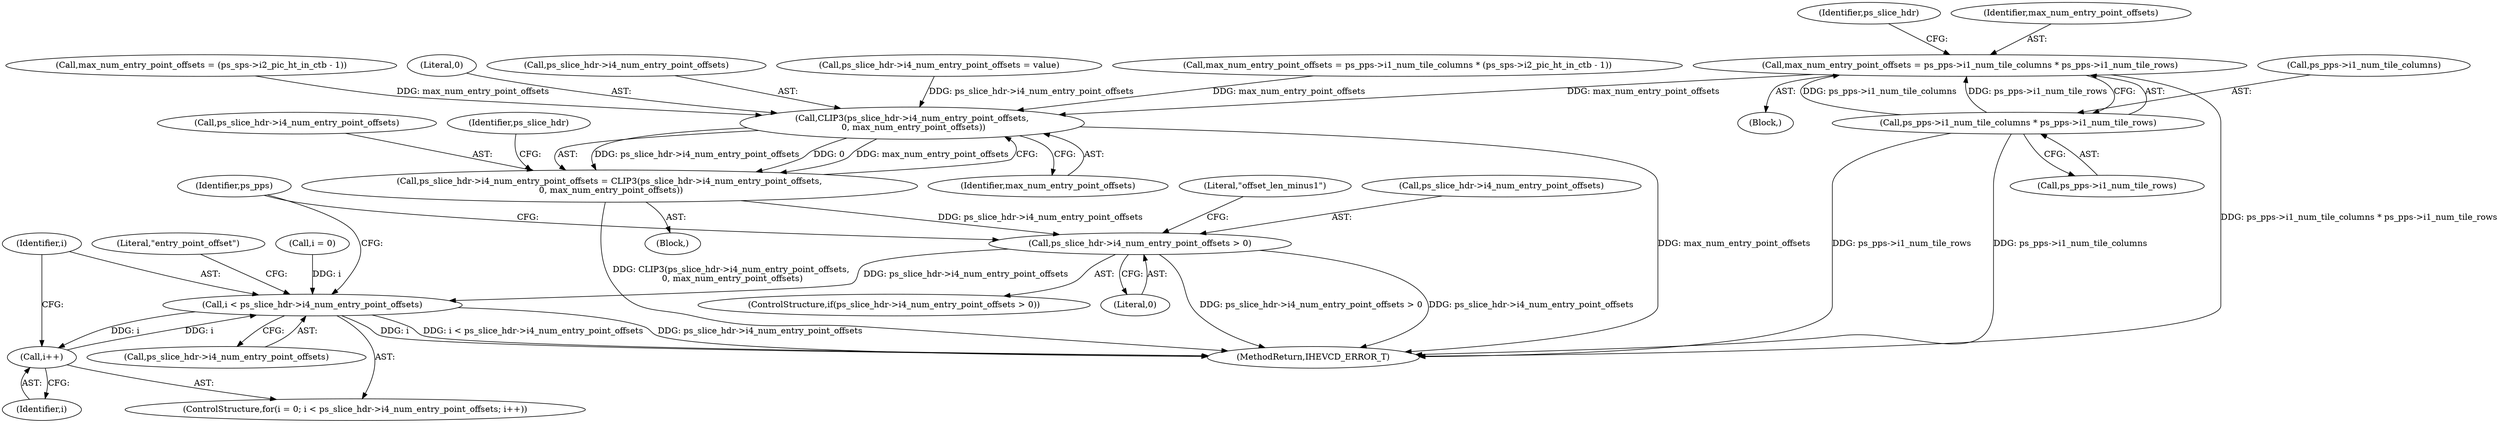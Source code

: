 digraph "0_Android_a1424724a00d62ac5efa0e27953eed66850d662f@integer" {
"1001920" [label="(Call,max_num_entry_point_offsets = ps_pps->i1_num_tile_columns * ps_pps->i1_num_tile_rows)"];
"1001922" [label="(Call,ps_pps->i1_num_tile_columns * ps_pps->i1_num_tile_rows)"];
"1001942" [label="(Call,CLIP3(ps_slice_hdr->i4_num_entry_point_offsets,\n 0, max_num_entry_point_offsets))"];
"1001938" [label="(Call,ps_slice_hdr->i4_num_entry_point_offsets = CLIP3(ps_slice_hdr->i4_num_entry_point_offsets,\n 0, max_num_entry_point_offsets))"];
"1001949" [label="(Call,ps_slice_hdr->i4_num_entry_point_offsets > 0)"];
"1001970" [label="(Call,i < ps_slice_hdr->i4_num_entry_point_offsets)"];
"1001975" [label="(Call,i++)"];
"1001938" [label="(Call,ps_slice_hdr->i4_num_entry_point_offsets = CLIP3(ps_slice_hdr->i4_num_entry_point_offsets,\n 0, max_num_entry_point_offsets))"];
"1001926" [label="(Call,ps_pps->i1_num_tile_rows)"];
"1001948" [label="(ControlStructure,if(ps_slice_hdr->i4_num_entry_point_offsets > 0))"];
"1001903" [label="(Call,max_num_entry_point_offsets = ps_pps->i1_num_tile_columns * (ps_sps->i2_pic_ht_in_ctb - 1))"];
"1001976" [label="(Identifier,i)"];
"1001953" [label="(Literal,0)"];
"1001971" [label="(Identifier,i)"];
"1001947" [label="(Identifier,max_num_entry_point_offsets)"];
"1001892" [label="(Block,)"];
"1001931" [label="(Call,max_num_entry_point_offsets = (ps_sps->i2_pic_ht_in_ctb - 1))"];
"1001946" [label="(Literal,0)"];
"1001949" [label="(Call,ps_slice_hdr->i4_num_entry_point_offsets > 0)"];
"1002606" [label="(MethodReturn,IHEVCD_ERROR_T)"];
"1001940" [label="(Identifier,ps_slice_hdr)"];
"1001943" [label="(Call,ps_slice_hdr->i4_num_entry_point_offsets)"];
"1001970" [label="(Call,i < ps_slice_hdr->i4_num_entry_point_offsets)"];
"1001921" [label="(Identifier,max_num_entry_point_offsets)"];
"1001920" [label="(Call,max_num_entry_point_offsets = ps_pps->i1_num_tile_columns * ps_pps->i1_num_tile_rows)"];
"1001979" [label="(Literal,\"entry_point_offset\")"];
"1001922" [label="(Call,ps_pps->i1_num_tile_columns * ps_pps->i1_num_tile_rows)"];
"1001887" [label="(Call,ps_slice_hdr->i4_num_entry_point_offsets = value)"];
"1001956" [label="(Literal,\"offset_len_minus1\")"];
"1001967" [label="(Call,i = 0)"];
"1001951" [label="(Identifier,ps_slice_hdr)"];
"1001987" [label="(Identifier,ps_pps)"];
"1001923" [label="(Call,ps_pps->i1_num_tile_columns)"];
"1001942" [label="(Call,CLIP3(ps_slice_hdr->i4_num_entry_point_offsets,\n 0, max_num_entry_point_offsets))"];
"1001972" [label="(Call,ps_slice_hdr->i4_num_entry_point_offsets)"];
"1001966" [label="(ControlStructure,for(i = 0; i < ps_slice_hdr->i4_num_entry_point_offsets; i++))"];
"1001939" [label="(Call,ps_slice_hdr->i4_num_entry_point_offsets)"];
"1001975" [label="(Call,i++)"];
"1001950" [label="(Call,ps_slice_hdr->i4_num_entry_point_offsets)"];
"1001919" [label="(Block,)"];
"1001920" -> "1001919"  [label="AST: "];
"1001920" -> "1001922"  [label="CFG: "];
"1001921" -> "1001920"  [label="AST: "];
"1001922" -> "1001920"  [label="AST: "];
"1001940" -> "1001920"  [label="CFG: "];
"1001920" -> "1002606"  [label="DDG: ps_pps->i1_num_tile_columns * ps_pps->i1_num_tile_rows"];
"1001922" -> "1001920"  [label="DDG: ps_pps->i1_num_tile_columns"];
"1001922" -> "1001920"  [label="DDG: ps_pps->i1_num_tile_rows"];
"1001920" -> "1001942"  [label="DDG: max_num_entry_point_offsets"];
"1001922" -> "1001926"  [label="CFG: "];
"1001923" -> "1001922"  [label="AST: "];
"1001926" -> "1001922"  [label="AST: "];
"1001922" -> "1002606"  [label="DDG: ps_pps->i1_num_tile_columns"];
"1001922" -> "1002606"  [label="DDG: ps_pps->i1_num_tile_rows"];
"1001942" -> "1001938"  [label="AST: "];
"1001942" -> "1001947"  [label="CFG: "];
"1001943" -> "1001942"  [label="AST: "];
"1001946" -> "1001942"  [label="AST: "];
"1001947" -> "1001942"  [label="AST: "];
"1001938" -> "1001942"  [label="CFG: "];
"1001942" -> "1002606"  [label="DDG: max_num_entry_point_offsets"];
"1001942" -> "1001938"  [label="DDG: ps_slice_hdr->i4_num_entry_point_offsets"];
"1001942" -> "1001938"  [label="DDG: 0"];
"1001942" -> "1001938"  [label="DDG: max_num_entry_point_offsets"];
"1001887" -> "1001942"  [label="DDG: ps_slice_hdr->i4_num_entry_point_offsets"];
"1001903" -> "1001942"  [label="DDG: max_num_entry_point_offsets"];
"1001931" -> "1001942"  [label="DDG: max_num_entry_point_offsets"];
"1001938" -> "1001892"  [label="AST: "];
"1001939" -> "1001938"  [label="AST: "];
"1001951" -> "1001938"  [label="CFG: "];
"1001938" -> "1002606"  [label="DDG: CLIP3(ps_slice_hdr->i4_num_entry_point_offsets,\n 0, max_num_entry_point_offsets)"];
"1001938" -> "1001949"  [label="DDG: ps_slice_hdr->i4_num_entry_point_offsets"];
"1001949" -> "1001948"  [label="AST: "];
"1001949" -> "1001953"  [label="CFG: "];
"1001950" -> "1001949"  [label="AST: "];
"1001953" -> "1001949"  [label="AST: "];
"1001956" -> "1001949"  [label="CFG: "];
"1001987" -> "1001949"  [label="CFG: "];
"1001949" -> "1002606"  [label="DDG: ps_slice_hdr->i4_num_entry_point_offsets > 0"];
"1001949" -> "1002606"  [label="DDG: ps_slice_hdr->i4_num_entry_point_offsets"];
"1001949" -> "1001970"  [label="DDG: ps_slice_hdr->i4_num_entry_point_offsets"];
"1001970" -> "1001966"  [label="AST: "];
"1001970" -> "1001972"  [label="CFG: "];
"1001971" -> "1001970"  [label="AST: "];
"1001972" -> "1001970"  [label="AST: "];
"1001979" -> "1001970"  [label="CFG: "];
"1001987" -> "1001970"  [label="CFG: "];
"1001970" -> "1002606"  [label="DDG: i"];
"1001970" -> "1002606"  [label="DDG: i < ps_slice_hdr->i4_num_entry_point_offsets"];
"1001970" -> "1002606"  [label="DDG: ps_slice_hdr->i4_num_entry_point_offsets"];
"1001975" -> "1001970"  [label="DDG: i"];
"1001967" -> "1001970"  [label="DDG: i"];
"1001970" -> "1001975"  [label="DDG: i"];
"1001975" -> "1001966"  [label="AST: "];
"1001975" -> "1001976"  [label="CFG: "];
"1001976" -> "1001975"  [label="AST: "];
"1001971" -> "1001975"  [label="CFG: "];
}
